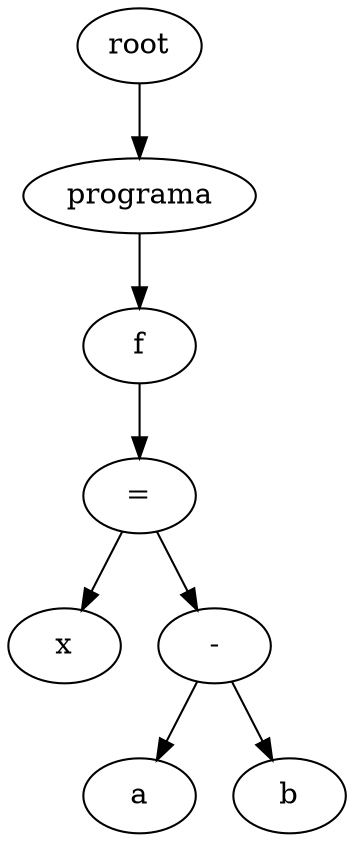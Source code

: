 digraph G {
node_0x9a3e890 [label="x"]
node_0x9a3e8d0 [label="a"]
node_0x9a3e910 [label="b"]
node_0x9a3e928 [label="-"]
node_0x9a3e928 -> node_0x9a3e8d0
node_0x9a3e928 -> node_0x9a3e910
node_0x9a3e940 [label="="]
node_0x9a3e940 -> node_0x9a3e890
node_0x9a3e940 -> node_0x9a3e928
node_0x9a3e958 [label="f"]
node_0x9a3e958 -> node_0x9a3e940
node_0x9a3e988 [label="programa"]
node_0x9a3e988 -> node_0x9a3e958
root -> node_0x9a3e988
  root [label="root"]
}
